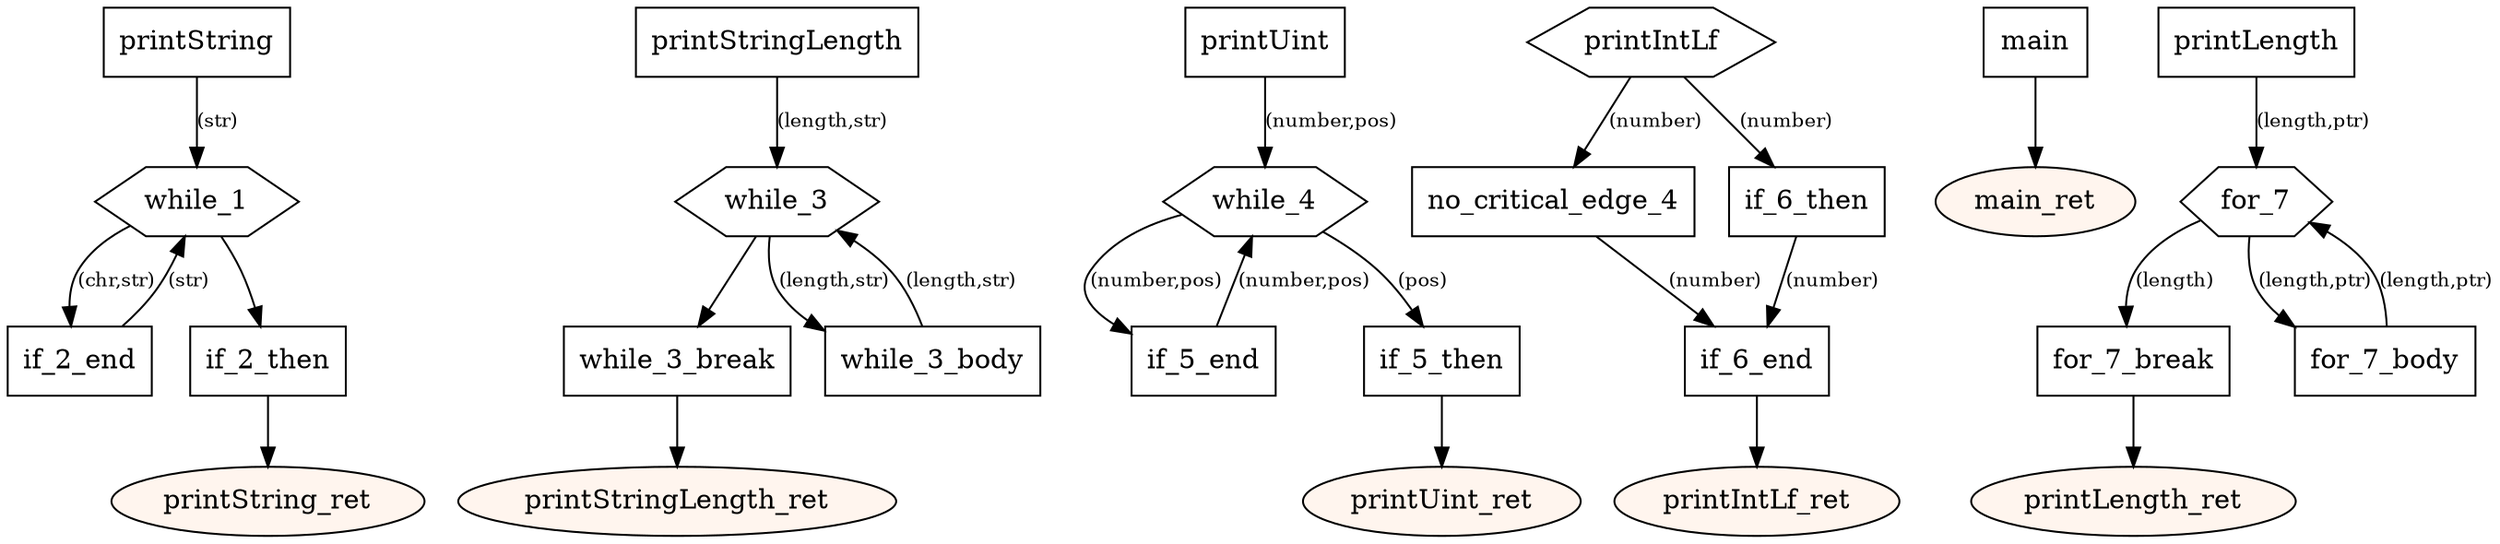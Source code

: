 digraph program {
	edge[fontsize="10pt"];
	subgraph fn_printString {
		BasicBlock_0_printString [label="printString",shape=box];
		BasicBlock_0_printString -> BasicBlock_0_while_1 [label="(str)"];
		BasicBlock_0_while_1 [label="while_1",shape=hexagon];
		BasicBlock_0_while_1 -> BasicBlock_0_if_2_end [label="(chr,str)"];
		BasicBlock_0_while_1 -> BasicBlock_0_if_2_then;
		BasicBlock_0_if_2_then [label="if_2_then",shape=box];
		BasicBlock_0_if_2_then -> BasicBlock_0_printString_ret;
		BasicBlock_0_if_2_end [label="if_2_end",shape=box];
		BasicBlock_0_if_2_end -> BasicBlock_0_while_1 [label="(str)"];
		BasicBlock_0_printString_ret [label="printString_ret",shape=oval,style=filled,fillcolor="#fff5ee"];
	}
	subgraph fn_printStringLength {
		BasicBlock_1_printStringLength [label="printStringLength",shape=box];
		BasicBlock_1_printStringLength -> BasicBlock_1_while_3 [label="(length,str)"];
		BasicBlock_1_while_3 [label="while_3",shape=hexagon];
		BasicBlock_1_while_3 -> BasicBlock_1_while_3_break;
		BasicBlock_1_while_3 -> BasicBlock_1_while_3_body [label="(length,str)"];
		BasicBlock_1_while_3_body [label="while_3_body",shape=box];
		BasicBlock_1_while_3_body -> BasicBlock_1_while_3 [label="(length,str)"];
		BasicBlock_1_while_3_break [label="while_3_break",shape=box];
		BasicBlock_1_while_3_break -> BasicBlock_1_printStringLength_ret;
		BasicBlock_1_printStringLength_ret [label="printStringLength_ret",shape=oval,style=filled,fillcolor="#fff5ee"];
	}
	subgraph fn_printUint {
		BasicBlock_2_printUint [label="printUint",shape=box];
		BasicBlock_2_printUint -> BasicBlock_2_while_4 [label="(number,pos)"];
		BasicBlock_2_while_4 [label="while_4",shape=hexagon];
		BasicBlock_2_while_4 -> BasicBlock_2_if_5_end [label="(number,pos)"];
		BasicBlock_2_while_4 -> BasicBlock_2_if_5_then [label="(pos)"];
		BasicBlock_2_if_5_then [label="if_5_then",shape=box];
		BasicBlock_2_if_5_then -> BasicBlock_2_printUint_ret;
		BasicBlock_2_if_5_end [label="if_5_end",shape=box];
		BasicBlock_2_if_5_end -> BasicBlock_2_while_4 [label="(number,pos)"];
		BasicBlock_2_printUint_ret [label="printUint_ret",shape=oval,style=filled,fillcolor="#fff5ee"];
	}
	subgraph fn_printIntLf {
		BasicBlock_3_printIntLf [label="printIntLf",shape=hexagon];
		BasicBlock_3_printIntLf -> BasicBlock_3_no_critical_edge_4 [label="(number)"];
		BasicBlock_3_printIntLf -> BasicBlock_3_if_6_then [label="(number)"];
		BasicBlock_3_if_6_then [label="if_6_then",shape=box];
		BasicBlock_3_if_6_then -> BasicBlock_3_if_6_end [label="(number)"];
		BasicBlock_3_no_critical_edge_4 [label="no_critical_edge_4",shape=box];
		BasicBlock_3_no_critical_edge_4 -> BasicBlock_3_if_6_end [label="(number)"];
		BasicBlock_3_if_6_end [label="if_6_end",shape=box];
		BasicBlock_3_if_6_end -> BasicBlock_3_printIntLf_ret;
		BasicBlock_3_printIntLf_ret [label="printIntLf_ret",shape=oval,style=filled,fillcolor="#fff5ee"];
	}
	subgraph fn_main {
		BasicBlock_4_main [label="main",shape=box];
		BasicBlock_4_main -> BasicBlock_4_main_ret;
		BasicBlock_4_main_ret [label="main_ret",shape=oval,style=filled,fillcolor="#fff5ee"];
	}
	subgraph fn_printLength {
		BasicBlock_5_printLength [label="printLength",shape=box];
		BasicBlock_5_printLength -> BasicBlock_5_for_7 [label="(length,ptr)"];
		BasicBlock_5_for_7 [label="for_7",shape=hexagon];
		BasicBlock_5_for_7 -> BasicBlock_5_for_7_break [label="(length)"];
		BasicBlock_5_for_7 -> BasicBlock_5_for_7_body [label="(length,ptr)"];
		BasicBlock_5_for_7_body [label="for_7_body",shape=box];
		BasicBlock_5_for_7_body -> BasicBlock_5_for_7 [label="(length,ptr)"];
		BasicBlock_5_for_7_break [label="for_7_break",shape=box];
		BasicBlock_5_for_7_break -> BasicBlock_5_printLength_ret;
		BasicBlock_5_printLength_ret [label="printLength_ret",shape=oval,style=filled,fillcolor="#fff5ee"];
	}
}
